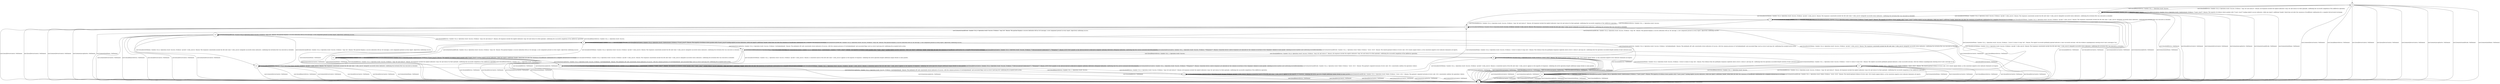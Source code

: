 digraph g {

	s0 [shape="circle" label="s0"];
	s1 [shape="circle" label="s1"];
	s2 [shape="circle" label="s2"];
	s3 [shape="circle" label="s3"];
	s4 [shape="circle" label="s4"];
	s5 [shape="circle" label="s5"];
	s6 [shape="circle" label="s6"];
	s7 [shape="circle" label="s7"];
	s8 [shape="circle" label="s8"];
	s9 [shape="circle" label="s9"];
	s10 [shape="circle" label="s10"];
	s11 [shape="circle" label="s11"];
	s12 [shape="circle" label="s12"];
	s13 [shape="circle" label="s13"];
	s14 [shape="circle" label="s14"];
	s0 -> s2 [label="user1|remote|DeviceControl / NoElement"];
	s0 -> s1 [label="user1|local|AddDevice / Symbol: CLS_0. Operation result: Success. Evidence: ''msg':'ok' and status:0''. Reason: All responses include the explicit indicators 'msg':'ok' and status:0 in their payloads, confirming the successful completion of the AddDevice operation."];
	s0 -> s2 [label="user1|local|RemoveDevice / NoElement"];
	s0 -> s2 [label="user1|local|DeviceControl / NoElement"];
	s0 -> s4 [label="user1|local|InviteToHome / Symbol: CLS_0. Operation result: Success. Evidence: 'qrcode':'11Abs_Len14|'. Reason: The responses consistently include the QR code value '11Abs_Len14|' alongside successful status indicators, confirming the invitation flow was executed as intended."];
	s0 -> s2 [label="user2|local|DeviceControl / NoElement"];
	s0 -> s2 [label="user2|remote|DeviceControl / NoElement"];
	s0 -> s2 [label="user2|remote|AcceptInvite / NoElement"];
	s0 -> s2 [label="user2|remote|ScanQRCode / NoElement"];
	s0 -> s2 [label="user2|remote|QuitHome / NoElement"];
	s1 -> s1 [label="user1|remote|DeviceControl / Symbol: CLS_-1. Operation result: Success."];
	s1 -> s2 [label="user1|local|AddDevice / NoElement"];
	s1 -> s0 [label="user1|local|RemoveDevice / Symbol: CLS_-1. Operation result: Success."];
	s1 -> s1 [label="user1|local|DeviceControl / Symbol: CLS_0. Operation result: Undetermined. Evidence: **'user1_local'**. Reason: The majority of evidence shows packets with **'user1_local'** lacking explicit success indicators, while one report’s additional 'header' detail does not alter the consensus of insufficient confirmation for a complete DeviceControl exchange."];
	s1 -> s3 [label="user1|local|InviteToHome / Symbol: CLS_0. Operation result: Success. Evidence: 'qrcode':'11Abs_Len14|'. Reason: The responses consistently include the QR code value '11Abs_Len14|' alongside successful status indicators, confirming the invitation flow was executed as intended."];
	s1 -> s2 [label="user2|local|DeviceControl / NoElement"];
	s1 -> s2 [label="user2|remote|DeviceControl / NoElement"];
	s1 -> s2 [label="user2|remote|AcceptInvite / NoElement"];
	s1 -> s2 [label="user2|remote|ScanQRCode / NoElement"];
	s1 -> s2 [label="user2|remote|QuitHome / NoElement"];
	s2 -> s2 [label="user1|remote|DeviceControl / NoElement"];
	s2 -> s2 [label="user1|local|AddDevice / NoElement"];
	s2 -> s2 [label="user1|local|RemoveDevice / NoElement"];
	s2 -> s2 [label="user1|local|DeviceControl / NoElement"];
	s2 -> s2 [label="user1|local|InviteToHome / NoElement"];
	s2 -> s2 [label="user2|local|DeviceControl / NoElement"];
	s2 -> s2 [label="user2|remote|DeviceControl / NoElement"];
	s2 -> s2 [label="user2|remote|AcceptInvite / NoElement"];
	s2 -> s2 [label="user2|remote|ScanQRCode / NoElement"];
	s2 -> s2 [label="user2|remote|QuitHome / NoElement"];
	s3 -> s3 [label="user1|remote|DeviceControl / Symbol: CLS_-1. Operation result: Success."];
	s3 -> s2 [label="user1|local|AddDevice / NoElement"];
	s3 -> s4 [label="user1|local|RemoveDevice / Symbol: CLS_-1. Operation result: Success."];
	s3 -> s3 [label="user1|local|DeviceControl / Symbol: CLS_0. Operation result: Undetermined. Evidence: **'user1_local'**. Reason: The majority of evidence shows packets with **'user1_local'** lacking explicit success indicators, while one report’s additional 'header' detail does not alter the consensus of insufficient confirmation for a complete DeviceControl exchange."];
	s3 -> s3 [label="user1|local|InviteToHome / Symbol: CLS_0. Operation result: Success. Evidence: 'qrcode':'11Abs_Len14|'. Reason: The responses consistently include the QR code value '11Abs_Len14|' alongside successful status indicators, confirming the invitation flow was executed as intended."];
	s3 -> s2 [label="user2|local|DeviceControl / NoElement"];
	s3 -> s2 [label="user2|remote|DeviceControl / NoElement"];
	s3 -> s2 [label="user2|remote|AcceptInvite / NoElement"];
	s3 -> s5 [label="user2|remote|ScanQRCode / Symbol: CLS_0. Operation result: Success. Evidence: ''msg':'ok''. Reason: The payload displays a success indication with an 'ok' message, a core component present in every report, objectively confirming success."];
	s3 -> s2 [label="user2|remote|QuitHome / NoElement"];
	s4 -> s2 [label="user1|remote|DeviceControl / NoElement"];
	s4 -> s3 [label="user1|local|AddDevice / Symbol: CLS_0. Operation result: Success. Evidence: ''msg':'ok' and status:0''. Reason: All responses include the explicit indicators 'msg':'ok' and status:0 in their payloads, confirming the successful completion of the AddDevice operation."];
	s4 -> s2 [label="user1|local|RemoveDevice / NoElement"];
	s4 -> s2 [label="user1|local|DeviceControl / NoElement"];
	s4 -> s4 [label="user1|local|InviteToHome / Symbol: CLS_0. Operation result: Success. Evidence: 'qrcode':'11Abs_Len14|'. Reason: The responses consistently include the QR code value '11Abs_Len14|' alongside successful status indicators, confirming the invitation flow was executed as intended."];
	s4 -> s2 [label="user2|local|DeviceControl / NoElement"];
	s4 -> s2 [label="user2|remote|DeviceControl / NoElement"];
	s4 -> s2 [label="user2|remote|AcceptInvite / NoElement"];
	s4 -> s10 [label="user2|remote|ScanQRCode / Symbol: CLS_0. Operation result: Success. Evidence: ''msg':'ok''. Reason: The payload displays a success indication with an 'ok' message, a core component present in every report, objectively confirming success."];
	s4 -> s2 [label="user2|remote|QuitHome / NoElement"];
	s5 -> s5 [label="user1|remote|DeviceControl / Symbol: CLS_-1. Operation result: Success."];
	s5 -> s2 [label="user1|local|AddDevice / NoElement"];
	s5 -> s10 [label="user1|local|RemoveDevice / Symbol: CLS_-1. Operation result: Success."];
	s5 -> s5 [label="user1|local|DeviceControl / Symbol: CLS_0. Operation result: Undetermined. Evidence: **'user1_local'**. Reason: The majority of evidence shows packets with **'user1_local'** lacking explicit success indicators, while one report’s additional 'header' detail does not alter the consensus of insufficient confirmation for a complete DeviceControl exchange."];
	s5 -> s14 [label="user1|local|InviteToHome / Symbol: CLS_0. Operation result: Success. Evidence: 'qrcode':'11Abs_Len14|'. Reason: The responses consistently include the QR code value '11Abs_Len14|' alongside successful status indicators, confirming the invitation flow was executed as intended."];
	s5 -> s2 [label="user2|local|DeviceControl / NoElement"];
	s5 -> s2 [label="user2|remote|DeviceControl / NoElement"];
	s5 -> s6 [label="user2|remote|AcceptInvite / Symbol: CLS_0. Operation result: Success. Evidence: 'invited/joinfamily'. Reason: The joinfamily API calls consistently return indicators of success, with the common presence of 'invited/joinfamily' and associated flags (such as error:0 and msg:'ok') confirming the accepted invite action."];
	s5 -> s5 [label="user2|remote|ScanQRCode / Symbol: CLS_0. Operation result: Success. Evidence: ''msg':'ok''. Reason: The payload displays a success indication with an 'ok' message, a core component present in every report, objectively confirming success."];
	s5 -> s2 [label="user2|remote|QuitHome / NoElement"];
	s6 -> s6 [label="user1|remote|DeviceControl / Symbol: CLS_-1. Operation result: Success."];
	s6 -> s2 [label="user1|local|AddDevice / NoElement"];
	s6 -> s8 [label="user1|local|RemoveDevice / Symbol: CLS_-1. Operation result: Success."];
	s6 -> s6 [label="user1|local|DeviceControl / Symbol: CLS_0. Operation result: Undetermined. Evidence: **'user1_local'**. Reason: The majority of evidence shows packets with **'user1_local'** lacking explicit success indicators, while one report’s additional 'header' detail does not alter the consensus of insufficient confirmation for a complete DeviceControl exchange."];
	s6 -> s7 [label="user1|local|InviteToHome / Symbol: CLS_1. Operation result: Success. Evidence: 'qrcode':'11Abs_Len14|'. Reason: A consistent match of the QR code value '11Abs_Len14|' appears in the majority of responses, validating the invite operation despite additional unique details in some packets."];
	s6 -> s6 [label="user2|local|DeviceControl / Symbol: CLS_0. Operation result: Success. Evidence: **'/device/control/v2/sdkcontrol'**; **'Response'**. Reason: HTTP POST packets to the /device/control/v2/sdkcontrol endpoint uniformly delivered a Response indication, confirming that the control command executed properly."];
	s6 -> s6 [label="user2|remote|DeviceControl / Symbol: CLS_1. Operation result: Success. Evidence: **'Response'**. Reason: Consistent device control responses are indicated by the common occurrence of the 'Response' element in each packet, showing no error markers and confirming successful execution."];
	s6 -> s2 [label="user2|remote|AcceptInvite / NoElement"];
	s6 -> s6 [label="user2|remote|ScanQRCode / Symbol: CLS_1. Operation result: Failed. Evidence: ''error':-2010''. Reason: The shared payload evidence of error code -2010 clearly signals failure, as the consistent negative error indicator dominates all reports."];
	s6 -> s11 [label="user2|remote|QuitHome / Symbol: CLS_1. Operation result: Success. Evidence: '{'error':0,'status':0,'msg':'ok'}'. Reason: The explicit successful quitfamily payload indicates a clear successful outcome, with the evidence unambiguously showing error:0 and a message of 'ok'."];
	s7 -> s7 [label="user1|remote|DeviceControl / Symbol: CLS_-1. Operation result: Success."];
	s7 -> s2 [label="user1|local|AddDevice / NoElement"];
	s7 -> s9 [label="user1|local|RemoveDevice / Symbol: CLS_-1. Operation result: Success."];
	s7 -> s7 [label="user1|local|DeviceControl / Symbol: CLS_0. Operation result: Undetermined. Evidence: **'user1_local'**. Reason: The majority of evidence shows packets with **'user1_local'** lacking explicit success indicators, while one report’s additional 'header' detail does not alter the consensus of insufficient confirmation for a complete DeviceControl exchange."];
	s7 -> s7 [label="user1|local|InviteToHome / Symbol: CLS_1. Operation result: Success. Evidence: 'qrcode':'11Abs_Len14|'. Reason: A consistent match of the QR code value '11Abs_Len14|' appears in the majority of responses, validating the invite operation despite additional unique details in some packets."];
	s7 -> s7 [label="user2|local|DeviceControl / Symbol: CLS_0. Operation result: Success. Evidence: **'/device/control/v2/sdkcontrol'**; **'Response'**. Reason: HTTP POST packets to the /device/control/v2/sdkcontrol endpoint uniformly delivered a Response indication, confirming that the control command executed properly."];
	s7 -> s7 [label="user2|remote|DeviceControl / Symbol: CLS_1. Operation result: Success. Evidence: **'Response'**. Reason: Consistent device control responses are indicated by the common occurrence of the 'Response' element in each packet, showing no error markers and confirming successful execution."];
	s7 -> s2 [label="user2|remote|AcceptInvite / NoElement"];
	s7 -> s7 [label="user2|remote|ScanQRCode / Symbol: CLS_2. Operation result: Failed. Evidence: ''error':-2011''. Reason: The payload’s repeated inclusion of error code -2011 consistently confirms the operation’s failure."];
	s7 -> s3 [label="user2|remote|QuitHome / Symbol: CLS_1. Operation result: Success. Evidence: '{'error':0,'status':0,'msg':'ok'}'. Reason: The explicit successful quitfamily payload indicates a clear successful outcome, with the evidence unambiguously showing error:0 and a message of 'ok'."];
	s8 -> s2 [label="user1|remote|DeviceControl / NoElement"];
	s8 -> s6 [label="user1|local|AddDevice / Symbol: CLS_0. Operation result: Success. Evidence: ''msg':'ok' and status:0''. Reason: All responses include the explicit indicators 'msg':'ok' and status:0 in their payloads, confirming the successful completion of the AddDevice operation."];
	s8 -> s2 [label="user1|local|RemoveDevice / NoElement"];
	s8 -> s2 [label="user1|local|DeviceControl / NoElement"];
	s8 -> s9 [label="user1|local|InviteToHome / Symbol: CLS_1. Operation result: Success. Evidence: 'qrcode':'11Abs_Len14|'. Reason: A consistent match of the QR code value '11Abs_Len14|' appears in the majority of responses, validating the invite operation despite additional unique details in some packets."];
	s8 -> s2 [label="user2|local|DeviceControl / NoElement"];
	s8 -> s2 [label="user2|remote|DeviceControl / NoElement"];
	s8 -> s2 [label="user2|remote|AcceptInvite / NoElement"];
	s8 -> s8 [label="user2|remote|ScanQRCode / Symbol: CLS_1. Operation result: Failed. Evidence: ''error':-2010''. Reason: The shared payload evidence of error code -2010 clearly signals failure, as the consistent negative error indicator dominates all reports."];
	s8 -> s12 [label="user2|remote|QuitHome / Symbol: CLS_0. Operation result: Success. Evidence: '{'error':0,'status':0,'msg':'ok'}'. Reason: The evidence from the quitfamily responses explicitly shows error:0, status:0, and msg:'ok', confirming that the operation succeeded despite mention of later network issues."];
	s9 -> s2 [label="user1|remote|DeviceControl / NoElement"];
	s9 -> s7 [label="user1|local|AddDevice / Symbol: CLS_0. Operation result: Success. Evidence: ''msg':'ok' and status:0''. Reason: All responses include the explicit indicators 'msg':'ok' and status:0 in their payloads, confirming the successful completion of the AddDevice operation."];
	s9 -> s2 [label="user1|local|RemoveDevice / NoElement"];
	s9 -> s2 [label="user1|local|DeviceControl / NoElement"];
	s9 -> s9 [label="user1|local|InviteToHome / Symbol: CLS_1. Operation result: Success. Evidence: 'qrcode':'11Abs_Len14|'. Reason: A consistent match of the QR code value '11Abs_Len14|' appears in the majority of responses, validating the invite operation despite additional unique details in some packets."];
	s9 -> s2 [label="user2|local|DeviceControl / NoElement"];
	s9 -> s2 [label="user2|remote|DeviceControl / NoElement"];
	s9 -> s2 [label="user2|remote|AcceptInvite / NoElement"];
	s9 -> s9 [label="user2|remote|ScanQRCode / Symbol: CLS_2. Operation result: Failed. Evidence: ''error':-2011''. Reason: The payload’s repeated inclusion of error code -2011 consistently confirms the operation’s failure."];
	s9 -> s4 [label="user2|remote|QuitHome / Symbol: CLS_0. Operation result: Success. Evidence: '{'error':0,'status':0,'msg':'ok'}'. Reason: The evidence from the quitfamily responses explicitly shows error:0, status:0, and msg:'ok', confirming that the operation succeeded despite mention of later network issues."];
	s10 -> s2 [label="user1|remote|DeviceControl / NoElement"];
	s10 -> s5 [label="user1|local|AddDevice / Symbol: CLS_0. Operation result: Success. Evidence: ''msg':'ok' and status:0''. Reason: All responses include the explicit indicators 'msg':'ok' and status:0 in their payloads, confirming the successful completion of the AddDevice operation."];
	s10 -> s2 [label="user1|local|RemoveDevice / NoElement"];
	s10 -> s2 [label="user1|local|DeviceControl / NoElement"];
	s10 -> s13 [label="user1|local|InviteToHome / Symbol: CLS_0. Operation result: Success. Evidence: 'qrcode':'11Abs_Len14|'. Reason: The responses consistently include the QR code value '11Abs_Len14|' alongside successful status indicators, confirming the invitation flow was executed as intended."];
	s10 -> s2 [label="user2|local|DeviceControl / NoElement"];
	s10 -> s2 [label="user2|remote|DeviceControl / NoElement"];
	s10 -> s8 [label="user2|remote|AcceptInvite / Symbol: CLS_0. Operation result: Success. Evidence: 'invited/joinfamily'. Reason: The joinfamily API calls consistently return indicators of success, with the common presence of 'invited/joinfamily' and associated flags (such as error:0 and msg:'ok') confirming the accepted invite action."];
	s10 -> s10 [label="user2|remote|ScanQRCode / Symbol: CLS_0. Operation result: Success. Evidence: ''msg':'ok''. Reason: The payload displays a success indication with an 'ok' message, a core component present in every report, objectively confirming success."];
	s10 -> s2 [label="user2|remote|QuitHome / NoElement"];
	s11 -> s11 [label="user1|remote|DeviceControl / Symbol: CLS_-1. Operation result: Success."];
	s11 -> s2 [label="user1|local|AddDevice / NoElement"];
	s11 -> s12 [label="user1|local|RemoveDevice / Symbol: CLS_-1. Operation result: Success."];
	s11 -> s11 [label="user1|local|DeviceControl / Symbol: CLS_0. Operation result: Undetermined. Evidence: **'user1_local'**. Reason: The majority of evidence shows packets with **'user1_local'** lacking explicit success indicators, while one report’s additional 'header' detail does not alter the consensus of insufficient confirmation for a complete DeviceControl exchange."];
	s11 -> s3 [label="user1|local|InviteToHome / Symbol: CLS_0. Operation result: Success. Evidence: 'qrcode':'11Abs_Len14|'. Reason: The responses consistently include the QR code value '11Abs_Len14|' alongside successful status indicators, confirming the invitation flow was executed as intended."];
	s11 -> s2 [label="user2|local|DeviceControl / NoElement"];
	s11 -> s2 [label="user2|remote|DeviceControl / NoElement"];
	s11 -> s2 [label="user2|remote|AcceptInvite / NoElement"];
	s11 -> s11 [label="user2|remote|ScanQRCode / Symbol: CLS_1. Operation result: Failed. Evidence: ''error':-2010''. Reason: The shared payload evidence of error code -2010 clearly signals failure, as the consistent negative error indicator dominates all reports."];
	s11 -> s2 [label="user2|remote|QuitHome / NoElement"];
	s12 -> s2 [label="user1|remote|DeviceControl / NoElement"];
	s12 -> s11 [label="user1|local|AddDevice / Symbol: CLS_0. Operation result: Success. Evidence: ''msg':'ok' and status:0''. Reason: All responses include the explicit indicators 'msg':'ok' and status:0 in their payloads, confirming the successful completion of the AddDevice operation."];
	s12 -> s2 [label="user1|local|RemoveDevice / NoElement"];
	s12 -> s2 [label="user1|local|DeviceControl / NoElement"];
	s12 -> s4 [label="user1|local|InviteToHome / Symbol: CLS_0. Operation result: Success. Evidence: 'qrcode':'11Abs_Len14|'. Reason: The responses consistently include the QR code value '11Abs_Len14|' alongside successful status indicators, confirming the invitation flow was executed as intended."];
	s12 -> s2 [label="user2|local|DeviceControl / NoElement"];
	s12 -> s2 [label="user2|remote|DeviceControl / NoElement"];
	s12 -> s2 [label="user2|remote|AcceptInvite / NoElement"];
	s12 -> s12 [label="user2|remote|ScanQRCode / Symbol: CLS_1. Operation result: Failed. Evidence: ''error':-2010''. Reason: The shared payload evidence of error code -2010 clearly signals failure, as the consistent negative error indicator dominates all reports."];
	s12 -> s2 [label="user2|remote|QuitHome / NoElement"];
	s13 -> s2 [label="user1|remote|DeviceControl / NoElement"];
	s13 -> s14 [label="user1|local|AddDevice / Symbol: CLS_0. Operation result: Success. Evidence: ''msg':'ok' and status:0''. Reason: All responses include the explicit indicators 'msg':'ok' and status:0 in their payloads, confirming the successful completion of the AddDevice operation."];
	s13 -> s2 [label="user1|local|RemoveDevice / NoElement"];
	s13 -> s2 [label="user1|local|DeviceControl / NoElement"];
	s13 -> s13 [label="user1|local|InviteToHome / Symbol: CLS_0. Operation result: Success. Evidence: 'qrcode':'11Abs_Len14|'. Reason: The responses consistently include the QR code value '11Abs_Len14|' alongside successful status indicators, confirming the invitation flow was executed as intended."];
	s13 -> s2 [label="user2|local|DeviceControl / NoElement"];
	s13 -> s2 [label="user2|remote|DeviceControl / NoElement"];
	s13 -> s9 [label="user2|remote|AcceptInvite / Symbol: CLS_0. Operation result: Success. Evidence: 'invited/joinfamily'. Reason: The joinfamily API calls consistently return indicators of success, with the common presence of 'invited/joinfamily' and associated flags (such as error:0 and msg:'ok') confirming the accepted invite action."];
	s13 -> s10 [label="user2|remote|ScanQRCode / Symbol: CLS_0. Operation result: Success. Evidence: ''msg':'ok''. Reason: The payload displays a success indication with an 'ok' message, a core component present in every report, objectively confirming success."];
	s13 -> s2 [label="user2|remote|QuitHome / NoElement"];
	s14 -> s14 [label="user1|remote|DeviceControl / Symbol: CLS_-1. Operation result: Success."];
	s14 -> s2 [label="user1|local|AddDevice / NoElement"];
	s14 -> s13 [label="user1|local|RemoveDevice / Symbol: CLS_-1. Operation result: Success."];
	s14 -> s14 [label="user1|local|DeviceControl / Symbol: CLS_0. Operation result: Undetermined. Evidence: **'user1_local'**. Reason: The majority of evidence shows packets with **'user1_local'** lacking explicit success indicators, while one report’s additional 'header' detail does not alter the consensus of insufficient confirmation for a complete DeviceControl exchange."];
	s14 -> s14 [label="user1|local|InviteToHome / Symbol: CLS_0. Operation result: Success. Evidence: 'qrcode':'11Abs_Len14|'. Reason: The responses consistently include the QR code value '11Abs_Len14|' alongside successful status indicators, confirming the invitation flow was executed as intended."];
	s14 -> s2 [label="user2|local|DeviceControl / NoElement"];
	s14 -> s2 [label="user2|remote|DeviceControl / NoElement"];
	s14 -> s7 [label="user2|remote|AcceptInvite / Symbol: CLS_0. Operation result: Success. Evidence: 'invited/joinfamily'. Reason: The joinfamily API calls consistently return indicators of success, with the common presence of 'invited/joinfamily' and associated flags (such as error:0 and msg:'ok') confirming the accepted invite action."];
	s14 -> s5 [label="user2|remote|ScanQRCode / Symbol: CLS_0. Operation result: Success. Evidence: ''msg':'ok''. Reason: The payload displays a success indication with an 'ok' message, a core component present in every report, objectively confirming success."];
	s14 -> s2 [label="user2|remote|QuitHome / NoElement"];

__start0 [label="" shape="none" width="0" height="0"];
__start0 -> s0;

}
